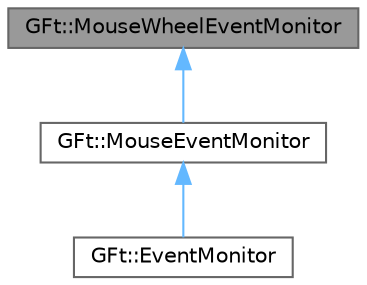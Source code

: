 digraph "GFt::MouseWheelEventMonitor"
{
 // LATEX_PDF_SIZE
  bgcolor="transparent";
  edge [fontname=Helvetica,fontsize=10,labelfontname=Helvetica,labelfontsize=10];
  node [fontname=Helvetica,fontsize=10,shape=box,height=0.2,width=0.4];
  Node1 [id="Node000001",label="GFt::MouseWheelEventMonitor",height=0.2,width=0.4,color="gray40", fillcolor="grey60", style="filled", fontcolor="black",tooltip="鼠标滚轮事件监视器接口类"];
  Node1 -> Node2 [id="edge1_Node000001_Node000002",dir="back",color="steelblue1",style="solid",tooltip=" "];
  Node2 [id="Node000002",label="GFt::MouseEventMonitor",height=0.2,width=0.4,color="gray40", fillcolor="white", style="filled",URL="$class_g_ft_1_1_mouse_event_monitor.html",tooltip="鼠标和键盘事件监视器接口类"];
  Node2 -> Node3 [id="edge2_Node000002_Node000003",dir="back",color="steelblue1",style="solid",tooltip=" "];
  Node3 [id="Node000003",label="GFt::EventMonitor",height=0.2,width=0.4,color="gray40", fillcolor="white", style="filled",URL="$class_g_ft_1_1_event_monitor.html",tooltip="事件监视器接口类"];
}
